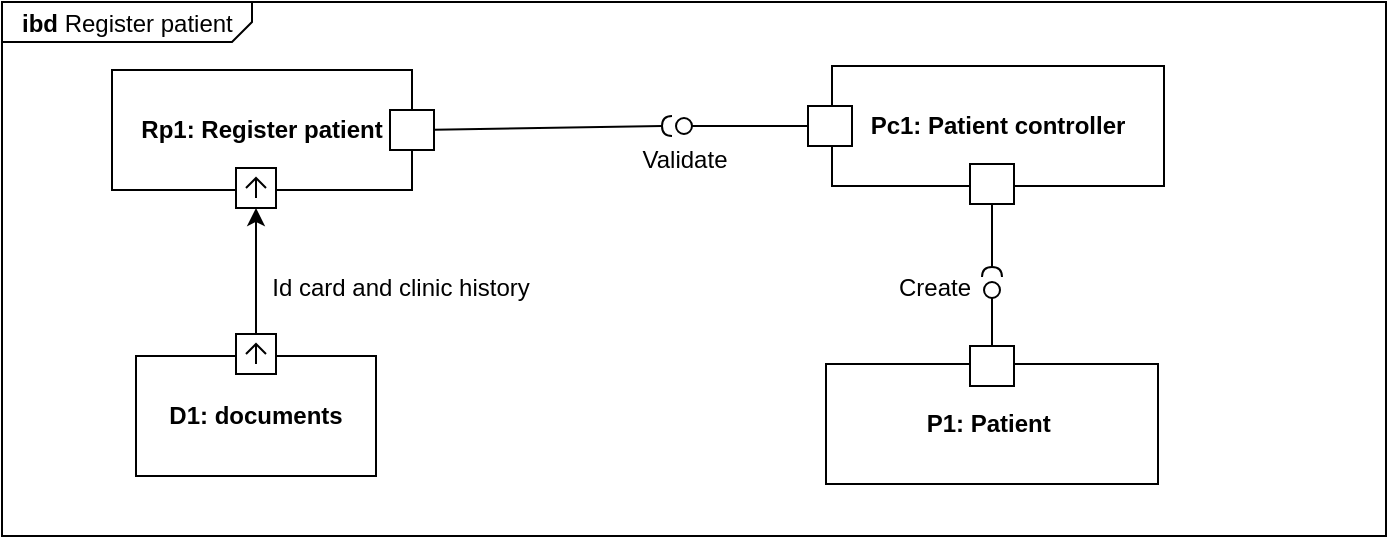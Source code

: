 <mxfile version="24.4.9" type="github">
  <diagram name="Page-1" id="ptyI1DgkGx-0nU6MzZ29">
    <mxGraphModel dx="2189" dy="954" grid="0" gridSize="10" guides="1" tooltips="1" connect="1" arrows="1" fold="1" page="0" pageScale="1" pageWidth="827" pageHeight="1169" math="0" shadow="0">
      <root>
        <mxCell id="0" />
        <mxCell id="1" parent="0" />
        <mxCell id="l48EKnDCiLtibXihTDYW-1" value="&lt;p style=&quot;margin:0px;margin-top:4px;margin-left:10px;text-align:left;&quot;&gt;&lt;b&gt;ibd&lt;/b&gt;&amp;nbsp;Register patient&lt;/p&gt;" style="html=1;shape=mxgraph.sysml.package;labelX=125.6;align=left;spacingLeft=10;html=1;overflow=fill;whiteSpace=wrap;recursiveResize=0;" vertex="1" parent="1">
          <mxGeometry x="-881" y="-356" width="692" height="267" as="geometry" />
        </mxCell>
        <mxCell id="l48EKnDCiLtibXihTDYW-2" style="rounded=0;orthogonalLoop=1;jettySize=auto;html=1;" edge="1" parent="1" source="l48EKnDCiLtibXihTDYW-5" target="l48EKnDCiLtibXihTDYW-19">
          <mxGeometry relative="1" as="geometry" />
        </mxCell>
        <mxCell id="l48EKnDCiLtibXihTDYW-3" value="" style="group" vertex="1" connectable="0" parent="1">
          <mxGeometry x="-814" y="-190" width="120" height="71" as="geometry" />
        </mxCell>
        <mxCell id="l48EKnDCiLtibXihTDYW-4" value="&lt;b&gt;D1: documents&lt;/b&gt;" style="rounded=0;whiteSpace=wrap;html=1;fillColor=none;container=0;" vertex="1" parent="l48EKnDCiLtibXihTDYW-3">
          <mxGeometry y="11" width="120" height="60" as="geometry" />
        </mxCell>
        <mxCell id="l48EKnDCiLtibXihTDYW-5" value="" style="html=1;shape=mxgraph.sysml.port;sysMLPortType=flowN;" vertex="1" parent="l48EKnDCiLtibXihTDYW-3">
          <mxGeometry x="50" width="20" height="20" as="geometry" />
        </mxCell>
        <mxCell id="l48EKnDCiLtibXihTDYW-6" value="Id card and clinic history" style="text;html=1;align=center;verticalAlign=middle;resizable=0;points=[];autosize=1;strokeColor=none;fillColor=none;" vertex="1" parent="1">
          <mxGeometry x="-756" y="-226" width="147" height="26" as="geometry" />
        </mxCell>
        <mxCell id="l48EKnDCiLtibXihTDYW-7" value="" style="endArrow=none;html=1;rounded=0;align=center;verticalAlign=top;endFill=0;labelBackgroundColor=none;endSize=2;" edge="1" parent="1" source="l48EKnDCiLtibXihTDYW-23" target="l48EKnDCiLtibXihTDYW-8">
          <mxGeometry relative="1" as="geometry">
            <mxPoint x="-492" y="-294" as="sourcePoint" />
          </mxGeometry>
        </mxCell>
        <mxCell id="l48EKnDCiLtibXihTDYW-8" value="" style="ellipse;html=1;fontSize=11;align=center;fillColor=none;points=[];aspect=fixed;resizable=0;verticalAlign=bottom;labelPosition=center;verticalLabelPosition=top;flipH=1;" vertex="1" parent="1">
          <mxGeometry x="-544" y="-298" width="8" height="8" as="geometry" />
        </mxCell>
        <mxCell id="l48EKnDCiLtibXihTDYW-9" value="" style="endArrow=none;html=1;rounded=0;align=center;verticalAlign=top;endFill=0;labelBackgroundColor=none;endSize=2;" edge="1" parent="1" source="l48EKnDCiLtibXihTDYW-20" target="l48EKnDCiLtibXihTDYW-10">
          <mxGeometry relative="1" as="geometry" />
        </mxCell>
        <mxCell id="l48EKnDCiLtibXihTDYW-10" value="" style="shape=requiredInterface;html=1;fontSize=11;align=center;fillColor=none;points=[];aspect=fixed;resizable=0;verticalAlign=bottom;labelPosition=center;verticalLabelPosition=top;flipH=1;rotation=0;" vertex="1" parent="1">
          <mxGeometry x="-551" y="-299" width="5" height="10" as="geometry" />
        </mxCell>
        <mxCell id="l48EKnDCiLtibXihTDYW-11" value="Validate" style="text;html=1;align=center;verticalAlign=middle;resizable=0;points=[];autosize=1;strokeColor=none;fillColor=none;" vertex="1" parent="1">
          <mxGeometry x="-570" y="-290" width="60" height="26" as="geometry" />
        </mxCell>
        <mxCell id="l48EKnDCiLtibXihTDYW-12" value="" style="endArrow=none;html=1;rounded=0;align=center;verticalAlign=top;endFill=0;labelBackgroundColor=none;endSize=2;" edge="1" parent="1" source="l48EKnDCiLtibXihTDYW-27" target="l48EKnDCiLtibXihTDYW-13">
          <mxGeometry relative="1" as="geometry">
            <mxPoint x="-433" y="-203" as="sourcePoint" />
          </mxGeometry>
        </mxCell>
        <mxCell id="l48EKnDCiLtibXihTDYW-13" value="" style="ellipse;html=1;fontSize=11;align=center;fillColor=none;points=[];aspect=fixed;resizable=0;verticalAlign=bottom;labelPosition=center;verticalLabelPosition=top;flipH=1;" vertex="1" parent="1">
          <mxGeometry x="-390" y="-216" width="8" height="8" as="geometry" />
        </mxCell>
        <mxCell id="l48EKnDCiLtibXihTDYW-14" value="" style="endArrow=none;html=1;rounded=0;align=center;verticalAlign=top;endFill=0;labelBackgroundColor=none;endSize=2;" edge="1" parent="1" source="l48EKnDCiLtibXihTDYW-24" target="l48EKnDCiLtibXihTDYW-15">
          <mxGeometry relative="1" as="geometry" />
        </mxCell>
        <mxCell id="l48EKnDCiLtibXihTDYW-15" value="" style="shape=requiredInterface;html=1;fontSize=11;align=center;fillColor=none;points=[];aspect=fixed;resizable=0;verticalAlign=bottom;labelPosition=center;verticalLabelPosition=top;flipH=1;rotation=90;" vertex="1" parent="1">
          <mxGeometry x="-388.5" y="-226" width="5" height="10" as="geometry" />
        </mxCell>
        <mxCell id="l48EKnDCiLtibXihTDYW-16" value="Create" style="text;html=1;align=center;verticalAlign=middle;resizable=0;points=[];autosize=1;strokeColor=none;fillColor=none;" vertex="1" parent="1">
          <mxGeometry x="-442.5" y="-226" width="54" height="26" as="geometry" />
        </mxCell>
        <mxCell id="l48EKnDCiLtibXihTDYW-17" value="" style="group" vertex="1" connectable="0" parent="1">
          <mxGeometry x="-826" y="-322" width="161" height="69" as="geometry" />
        </mxCell>
        <mxCell id="l48EKnDCiLtibXihTDYW-18" value="&lt;b&gt;Rp1: Register patient&lt;/b&gt;" style="rounded=0;whiteSpace=wrap;html=1;fillColor=none;container=0;" vertex="1" parent="l48EKnDCiLtibXihTDYW-17">
          <mxGeometry width="150" height="60" as="geometry" />
        </mxCell>
        <mxCell id="l48EKnDCiLtibXihTDYW-19" value="" style="html=1;shape=mxgraph.sysml.port;sysMLPortType=flowN;container=0;" vertex="1" parent="l48EKnDCiLtibXihTDYW-17">
          <mxGeometry x="62" y="49" width="20" height="20" as="geometry" />
        </mxCell>
        <mxCell id="l48EKnDCiLtibXihTDYW-20" value="" style="html=1;rounded=0;container=0;" vertex="1" parent="l48EKnDCiLtibXihTDYW-17">
          <mxGeometry x="139" y="20" width="22" height="20" as="geometry" />
        </mxCell>
        <mxCell id="l48EKnDCiLtibXihTDYW-21" value="" style="group" vertex="1" connectable="0" parent="1">
          <mxGeometry x="-478" y="-324" width="178" height="69" as="geometry" />
        </mxCell>
        <mxCell id="l48EKnDCiLtibXihTDYW-22" value="&lt;b&gt;Pc1: Patient controller&lt;/b&gt;" style="rounded=0;whiteSpace=wrap;html=1;fillColor=none;container=0;" vertex="1" parent="l48EKnDCiLtibXihTDYW-21">
          <mxGeometry x="12" width="166" height="60" as="geometry" />
        </mxCell>
        <mxCell id="l48EKnDCiLtibXihTDYW-23" value="" style="html=1;rounded=0;fillColor=default;" vertex="1" parent="l48EKnDCiLtibXihTDYW-21">
          <mxGeometry y="20" width="22" height="20" as="geometry" />
        </mxCell>
        <mxCell id="l48EKnDCiLtibXihTDYW-24" value="" style="html=1;rounded=0;container=0;" vertex="1" parent="l48EKnDCiLtibXihTDYW-21">
          <mxGeometry x="81" y="49" width="22" height="20" as="geometry" />
        </mxCell>
        <mxCell id="l48EKnDCiLtibXihTDYW-25" value="" style="group" vertex="1" connectable="0" parent="1">
          <mxGeometry x="-469" y="-184" width="166" height="69" as="geometry" />
        </mxCell>
        <mxCell id="l48EKnDCiLtibXihTDYW-26" value="&lt;b&gt;P1: Patient&amp;nbsp;&lt;/b&gt;" style="rounded=0;whiteSpace=wrap;html=1;fillColor=none;container=0;" vertex="1" parent="l48EKnDCiLtibXihTDYW-25">
          <mxGeometry y="9" width="166" height="60" as="geometry" />
        </mxCell>
        <mxCell id="l48EKnDCiLtibXihTDYW-27" value="" style="html=1;rounded=0;fillColor=default;" vertex="1" parent="l48EKnDCiLtibXihTDYW-25">
          <mxGeometry x="72" width="22" height="20" as="geometry" />
        </mxCell>
      </root>
    </mxGraphModel>
  </diagram>
</mxfile>
